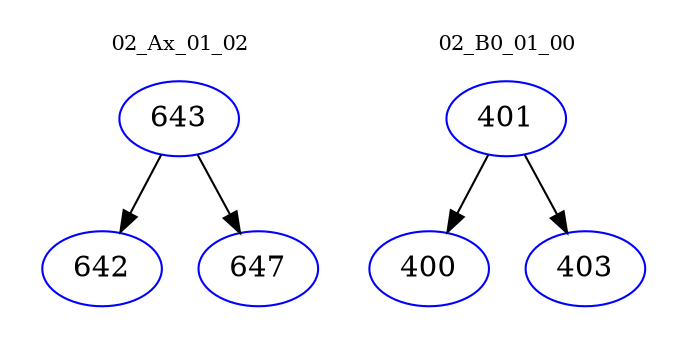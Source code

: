 digraph{
subgraph cluster_0 {
color = white
label = "02_Ax_01_02";
fontsize=10;
T0_643 [label="643", color="blue"]
T0_643 -> T0_642 [color="black"]
T0_642 [label="642", color="blue"]
T0_643 -> T0_647 [color="black"]
T0_647 [label="647", color="blue"]
}
subgraph cluster_1 {
color = white
label = "02_B0_01_00";
fontsize=10;
T1_401 [label="401", color="blue"]
T1_401 -> T1_400 [color="black"]
T1_400 [label="400", color="blue"]
T1_401 -> T1_403 [color="black"]
T1_403 [label="403", color="blue"]
}
}
